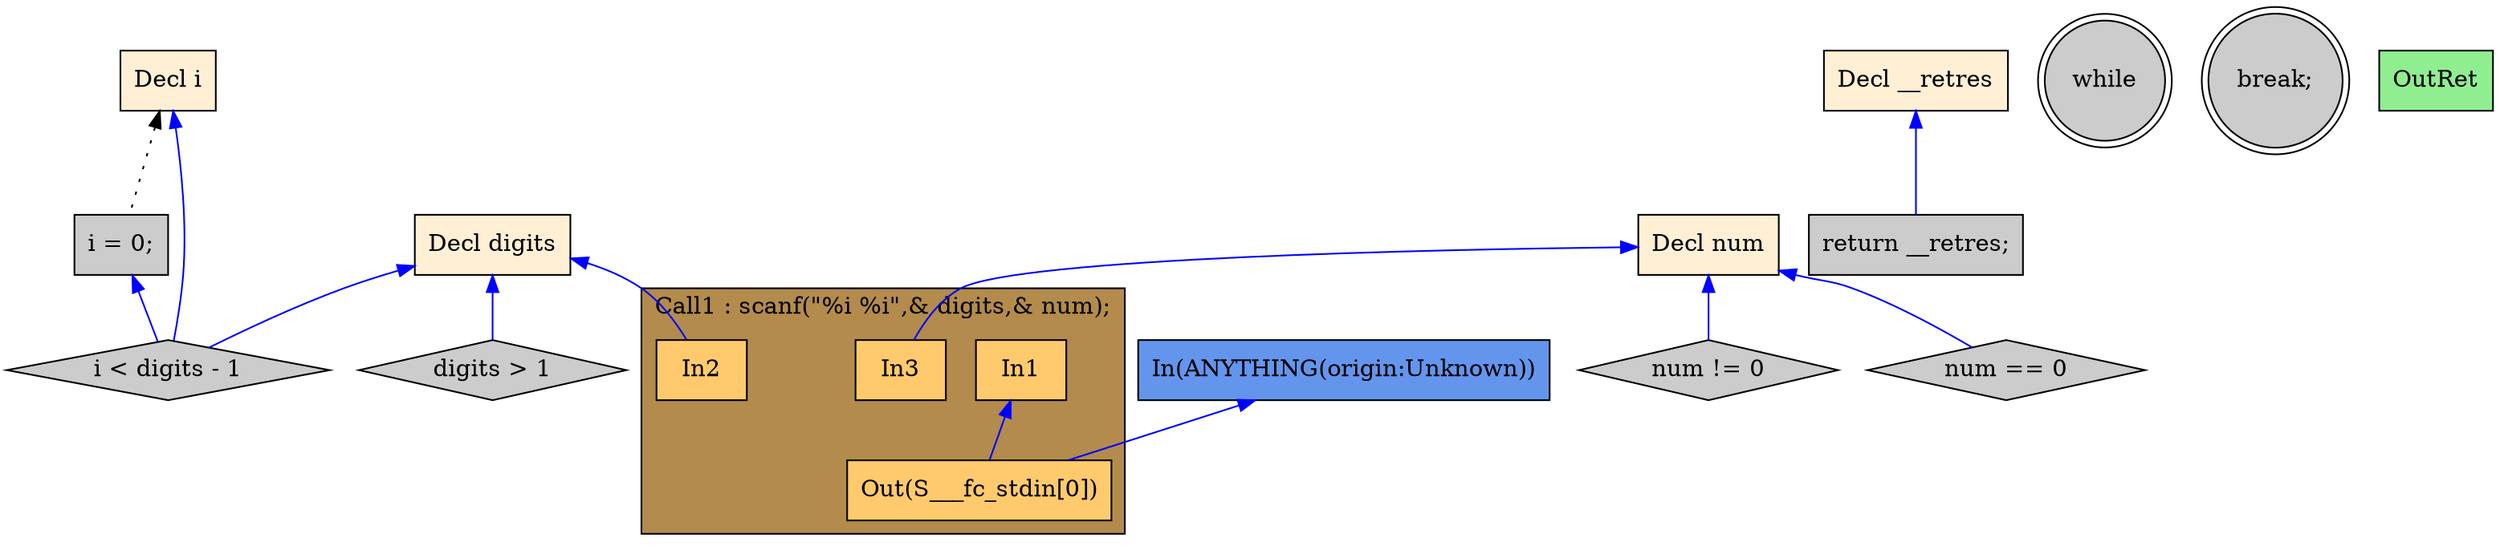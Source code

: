digraph G {
  rankdir=TB;
  node [style="filled", ];
  2 [label="Decl digits", fillcolor="#FFEFD5", shape=box, ];
  3 [label="Decl num", fillcolor="#FFEFD5", shape=box, ];
  4 [label="Decl i", fillcolor="#FFEFD5", shape=box, ];
  5 [label="Decl __retres", fillcolor="#FFEFD5", shape=box, ];
  7 [label="In1", fillcolor="#FFCA6E", shape=box, ];
  8 [label="In2", fillcolor="#FFCA6E", shape=box, ];
  9 [label="In3", fillcolor="#FFCA6E", shape=box, ];
  10 [label="Out(S___fc_stdin[0])", fillcolor="#FFCA6E", shape=box, ];
  11 [label="i = 0;", fillcolor="#CCCCCC", shape=box, ];
  12 [label="while", fillcolor="#CCCCCC", shape=doublecircle, ];
  13 [label="i < digits - 1", fillcolor="#CCCCCC", shape=diamond, ];
  14 [label="break;", fillcolor="#CCCCCC", shape=doublecircle, ];
  15 [label="num != 0", fillcolor="#CCCCCC", shape=diamond, ];
  16 [label="num == 0", fillcolor="#CCCCCC", shape=diamond, ];
  17 [label="digits > 1", fillcolor="#CCCCCC", shape=diamond, ];
  18 [label="return __retres;", fillcolor="#CCCCCC", shape=box, ];
  19 [label="OutRet", fillcolor="#90EE90", shape=box, ];
  20 [label="In(ANYTHING(origin:Unknown))", fillcolor="#6495ED", shape=box, ];
  
  subgraph cluster_Call1 { label="Call1 : scanf(\"%i %i\",& digits,& num);";
                           fillcolor="#B38B4D"; style="filled"; 10;9;8;7;
     };
  
  edge [dir=back, ];
  2 -> 8 [color="#0000FF", ];
  3 -> 9 [color="#0000FF", ];
  7 -> 10 [color="#0000FF", ];
  20 -> 10 [color="#0000FF", ];
  4 -> 11 [color="#000000", style="dotted", ];
  2 -> 13 [color="#0000FF", ];
  4 -> 13 [color="#0000FF", ];
  11 -> 13 [color="#0000FF", ];
  3 -> 15 [color="#0000FF", ];
  3 -> 16 [color="#0000FF", ];
  2 -> 17 [color="#0000FF", ];
  5 -> 18 [color="#0000FF", ];
  
  }